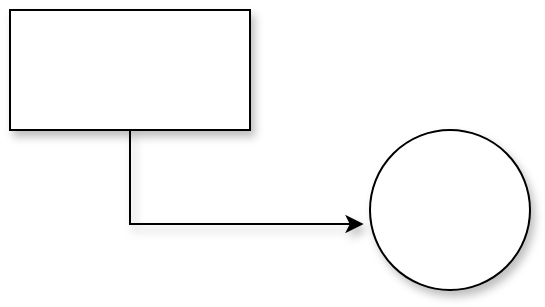<mxGraphModel dx="585" dy="505" grid="1" gridSize="10" guides="1" tooltips="1" connect="1" arrows="1" fold="1" page="1" pageScale="1" pageWidth="827" pageHeight="1169" background="#ffffff"><root><mxCell id="0"/><mxCell id="1" parent="0"/><mxCell id="4" style="edgeStyle=orthogonalEdgeStyle;rounded=0;html=1;exitX=0.5;exitY=1;entryX=-0.04;entryY=0.588;jettySize=auto;orthogonalLoop=1;shadow=1;entryPerimeter=0;" edge="1" parent="1" source="2" target="3"><mxGeometry relative="1" as="geometry"/></mxCell><mxCell id="2" value="" style="rounded=0;whiteSpace=wrap;html=1;shadow=1;direction=east;" vertex="1" parent="1"><mxGeometry x="110" y="100" width="120" height="60" as="geometry"/></mxCell><mxCell id="3" value="" style="ellipse;whiteSpace=wrap;html=1;aspect=fixed;shadow=1;direction=east;" vertex="1" parent="1"><mxGeometry x="290" y="160" width="80" height="80" as="geometry"/></mxCell></root></mxGraphModel>